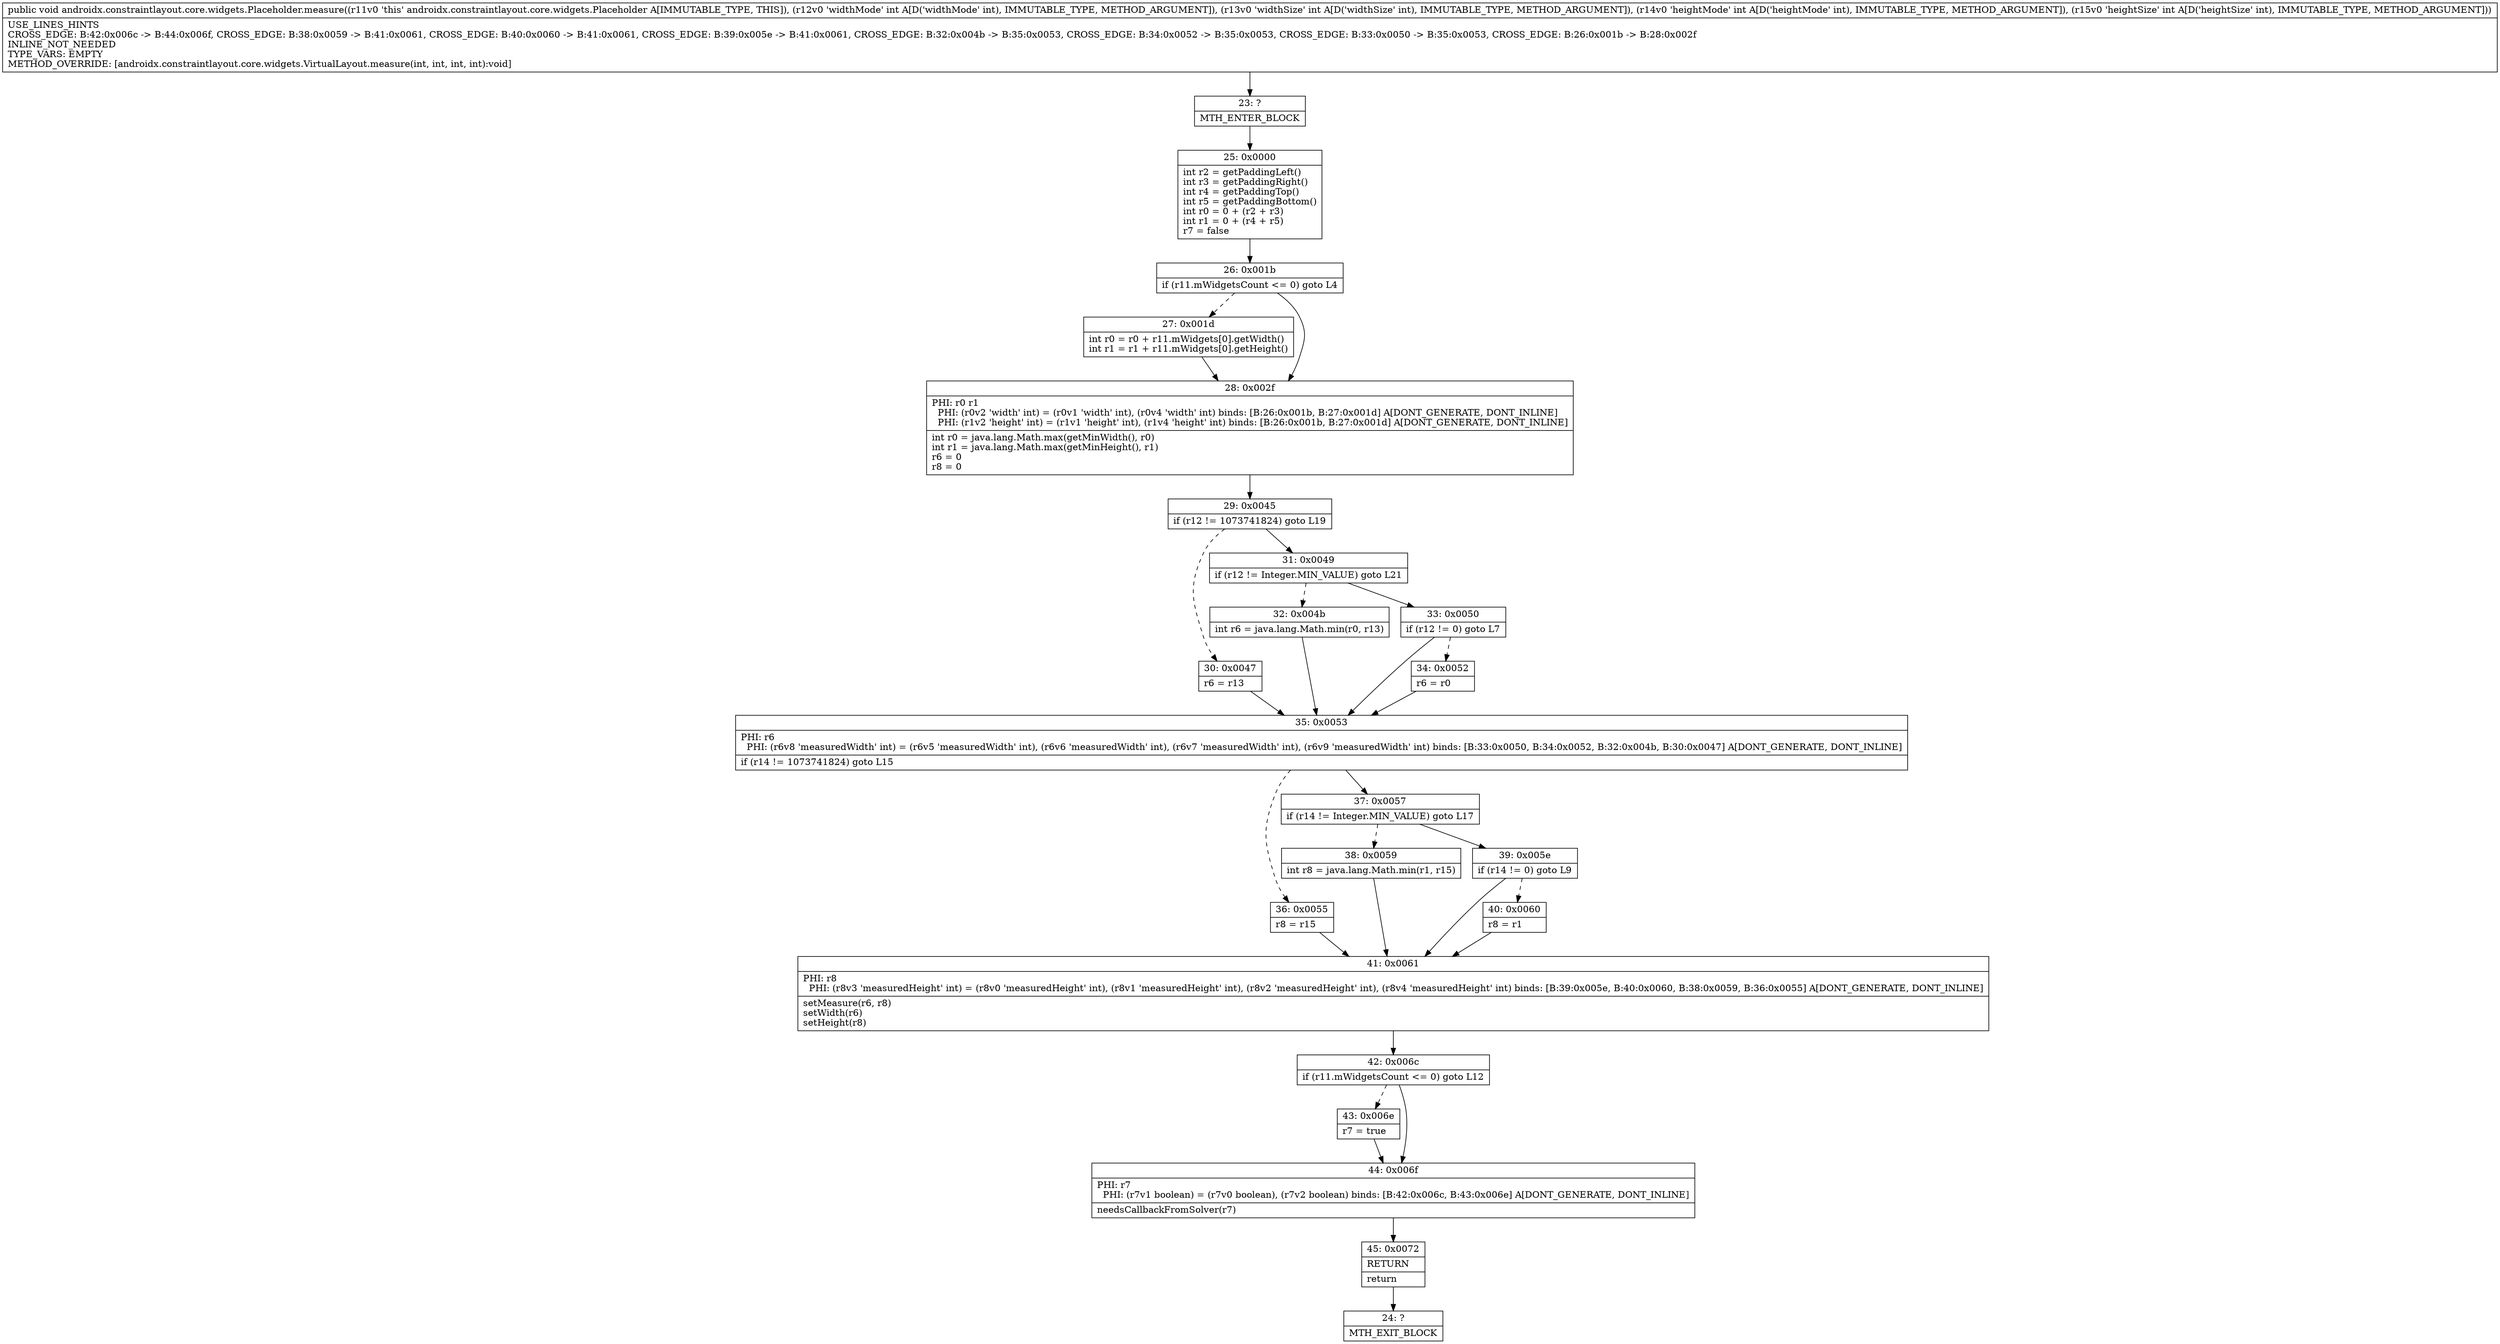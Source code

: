 digraph "CFG forandroidx.constraintlayout.core.widgets.Placeholder.measure(IIII)V" {
Node_23 [shape=record,label="{23\:\ ?|MTH_ENTER_BLOCK\l}"];
Node_25 [shape=record,label="{25\:\ 0x0000|int r2 = getPaddingLeft()\lint r3 = getPaddingRight()\lint r4 = getPaddingTop()\lint r5 = getPaddingBottom()\lint r0 = 0 + (r2 + r3)\lint r1 = 0 + (r4 + r5)\lr7 = false\l}"];
Node_26 [shape=record,label="{26\:\ 0x001b|if (r11.mWidgetsCount \<= 0) goto L4\l}"];
Node_27 [shape=record,label="{27\:\ 0x001d|int r0 = r0 + r11.mWidgets[0].getWidth()\lint r1 = r1 + r11.mWidgets[0].getHeight()\l}"];
Node_28 [shape=record,label="{28\:\ 0x002f|PHI: r0 r1 \l  PHI: (r0v2 'width' int) = (r0v1 'width' int), (r0v4 'width' int) binds: [B:26:0x001b, B:27:0x001d] A[DONT_GENERATE, DONT_INLINE]\l  PHI: (r1v2 'height' int) = (r1v1 'height' int), (r1v4 'height' int) binds: [B:26:0x001b, B:27:0x001d] A[DONT_GENERATE, DONT_INLINE]\l|int r0 = java.lang.Math.max(getMinWidth(), r0)\lint r1 = java.lang.Math.max(getMinHeight(), r1)\lr6 = 0\lr8 = 0\l}"];
Node_29 [shape=record,label="{29\:\ 0x0045|if (r12 != 1073741824) goto L19\l}"];
Node_30 [shape=record,label="{30\:\ 0x0047|r6 = r13\l}"];
Node_35 [shape=record,label="{35\:\ 0x0053|PHI: r6 \l  PHI: (r6v8 'measuredWidth' int) = (r6v5 'measuredWidth' int), (r6v6 'measuredWidth' int), (r6v7 'measuredWidth' int), (r6v9 'measuredWidth' int) binds: [B:33:0x0050, B:34:0x0052, B:32:0x004b, B:30:0x0047] A[DONT_GENERATE, DONT_INLINE]\l|if (r14 != 1073741824) goto L15\l}"];
Node_36 [shape=record,label="{36\:\ 0x0055|r8 = r15\l}"];
Node_41 [shape=record,label="{41\:\ 0x0061|PHI: r8 \l  PHI: (r8v3 'measuredHeight' int) = (r8v0 'measuredHeight' int), (r8v1 'measuredHeight' int), (r8v2 'measuredHeight' int), (r8v4 'measuredHeight' int) binds: [B:39:0x005e, B:40:0x0060, B:38:0x0059, B:36:0x0055] A[DONT_GENERATE, DONT_INLINE]\l|setMeasure(r6, r8)\lsetWidth(r6)\lsetHeight(r8)\l}"];
Node_42 [shape=record,label="{42\:\ 0x006c|if (r11.mWidgetsCount \<= 0) goto L12\l}"];
Node_43 [shape=record,label="{43\:\ 0x006e|r7 = true\l}"];
Node_44 [shape=record,label="{44\:\ 0x006f|PHI: r7 \l  PHI: (r7v1 boolean) = (r7v0 boolean), (r7v2 boolean) binds: [B:42:0x006c, B:43:0x006e] A[DONT_GENERATE, DONT_INLINE]\l|needsCallbackFromSolver(r7)\l}"];
Node_45 [shape=record,label="{45\:\ 0x0072|RETURN\l|return\l}"];
Node_24 [shape=record,label="{24\:\ ?|MTH_EXIT_BLOCK\l}"];
Node_37 [shape=record,label="{37\:\ 0x0057|if (r14 != Integer.MIN_VALUE) goto L17\l}"];
Node_38 [shape=record,label="{38\:\ 0x0059|int r8 = java.lang.Math.min(r1, r15)\l}"];
Node_39 [shape=record,label="{39\:\ 0x005e|if (r14 != 0) goto L9\l}"];
Node_40 [shape=record,label="{40\:\ 0x0060|r8 = r1\l}"];
Node_31 [shape=record,label="{31\:\ 0x0049|if (r12 != Integer.MIN_VALUE) goto L21\l}"];
Node_32 [shape=record,label="{32\:\ 0x004b|int r6 = java.lang.Math.min(r0, r13)\l}"];
Node_33 [shape=record,label="{33\:\ 0x0050|if (r12 != 0) goto L7\l}"];
Node_34 [shape=record,label="{34\:\ 0x0052|r6 = r0\l}"];
MethodNode[shape=record,label="{public void androidx.constraintlayout.core.widgets.Placeholder.measure((r11v0 'this' androidx.constraintlayout.core.widgets.Placeholder A[IMMUTABLE_TYPE, THIS]), (r12v0 'widthMode' int A[D('widthMode' int), IMMUTABLE_TYPE, METHOD_ARGUMENT]), (r13v0 'widthSize' int A[D('widthSize' int), IMMUTABLE_TYPE, METHOD_ARGUMENT]), (r14v0 'heightMode' int A[D('heightMode' int), IMMUTABLE_TYPE, METHOD_ARGUMENT]), (r15v0 'heightSize' int A[D('heightSize' int), IMMUTABLE_TYPE, METHOD_ARGUMENT]))  | USE_LINES_HINTS\lCROSS_EDGE: B:42:0x006c \-\> B:44:0x006f, CROSS_EDGE: B:38:0x0059 \-\> B:41:0x0061, CROSS_EDGE: B:40:0x0060 \-\> B:41:0x0061, CROSS_EDGE: B:39:0x005e \-\> B:41:0x0061, CROSS_EDGE: B:32:0x004b \-\> B:35:0x0053, CROSS_EDGE: B:34:0x0052 \-\> B:35:0x0053, CROSS_EDGE: B:33:0x0050 \-\> B:35:0x0053, CROSS_EDGE: B:26:0x001b \-\> B:28:0x002f\lINLINE_NOT_NEEDED\lTYPE_VARS: EMPTY\lMETHOD_OVERRIDE: [androidx.constraintlayout.core.widgets.VirtualLayout.measure(int, int, int, int):void]\l}"];
MethodNode -> Node_23;Node_23 -> Node_25;
Node_25 -> Node_26;
Node_26 -> Node_27[style=dashed];
Node_26 -> Node_28;
Node_27 -> Node_28;
Node_28 -> Node_29;
Node_29 -> Node_30[style=dashed];
Node_29 -> Node_31;
Node_30 -> Node_35;
Node_35 -> Node_36[style=dashed];
Node_35 -> Node_37;
Node_36 -> Node_41;
Node_41 -> Node_42;
Node_42 -> Node_43[style=dashed];
Node_42 -> Node_44;
Node_43 -> Node_44;
Node_44 -> Node_45;
Node_45 -> Node_24;
Node_37 -> Node_38[style=dashed];
Node_37 -> Node_39;
Node_38 -> Node_41;
Node_39 -> Node_40[style=dashed];
Node_39 -> Node_41;
Node_40 -> Node_41;
Node_31 -> Node_32[style=dashed];
Node_31 -> Node_33;
Node_32 -> Node_35;
Node_33 -> Node_34[style=dashed];
Node_33 -> Node_35;
Node_34 -> Node_35;
}

